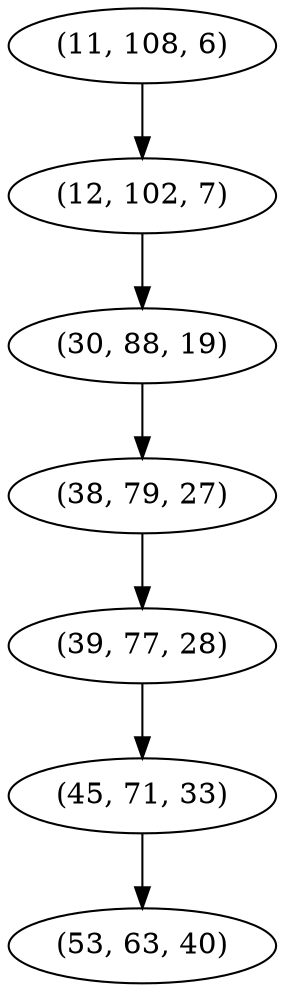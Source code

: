 digraph tree {
    "(11, 108, 6)";
    "(12, 102, 7)";
    "(30, 88, 19)";
    "(38, 79, 27)";
    "(39, 77, 28)";
    "(45, 71, 33)";
    "(53, 63, 40)";
    "(11, 108, 6)" -> "(12, 102, 7)";
    "(12, 102, 7)" -> "(30, 88, 19)";
    "(30, 88, 19)" -> "(38, 79, 27)";
    "(38, 79, 27)" -> "(39, 77, 28)";
    "(39, 77, 28)" -> "(45, 71, 33)";
    "(45, 71, 33)" -> "(53, 63, 40)";
}

